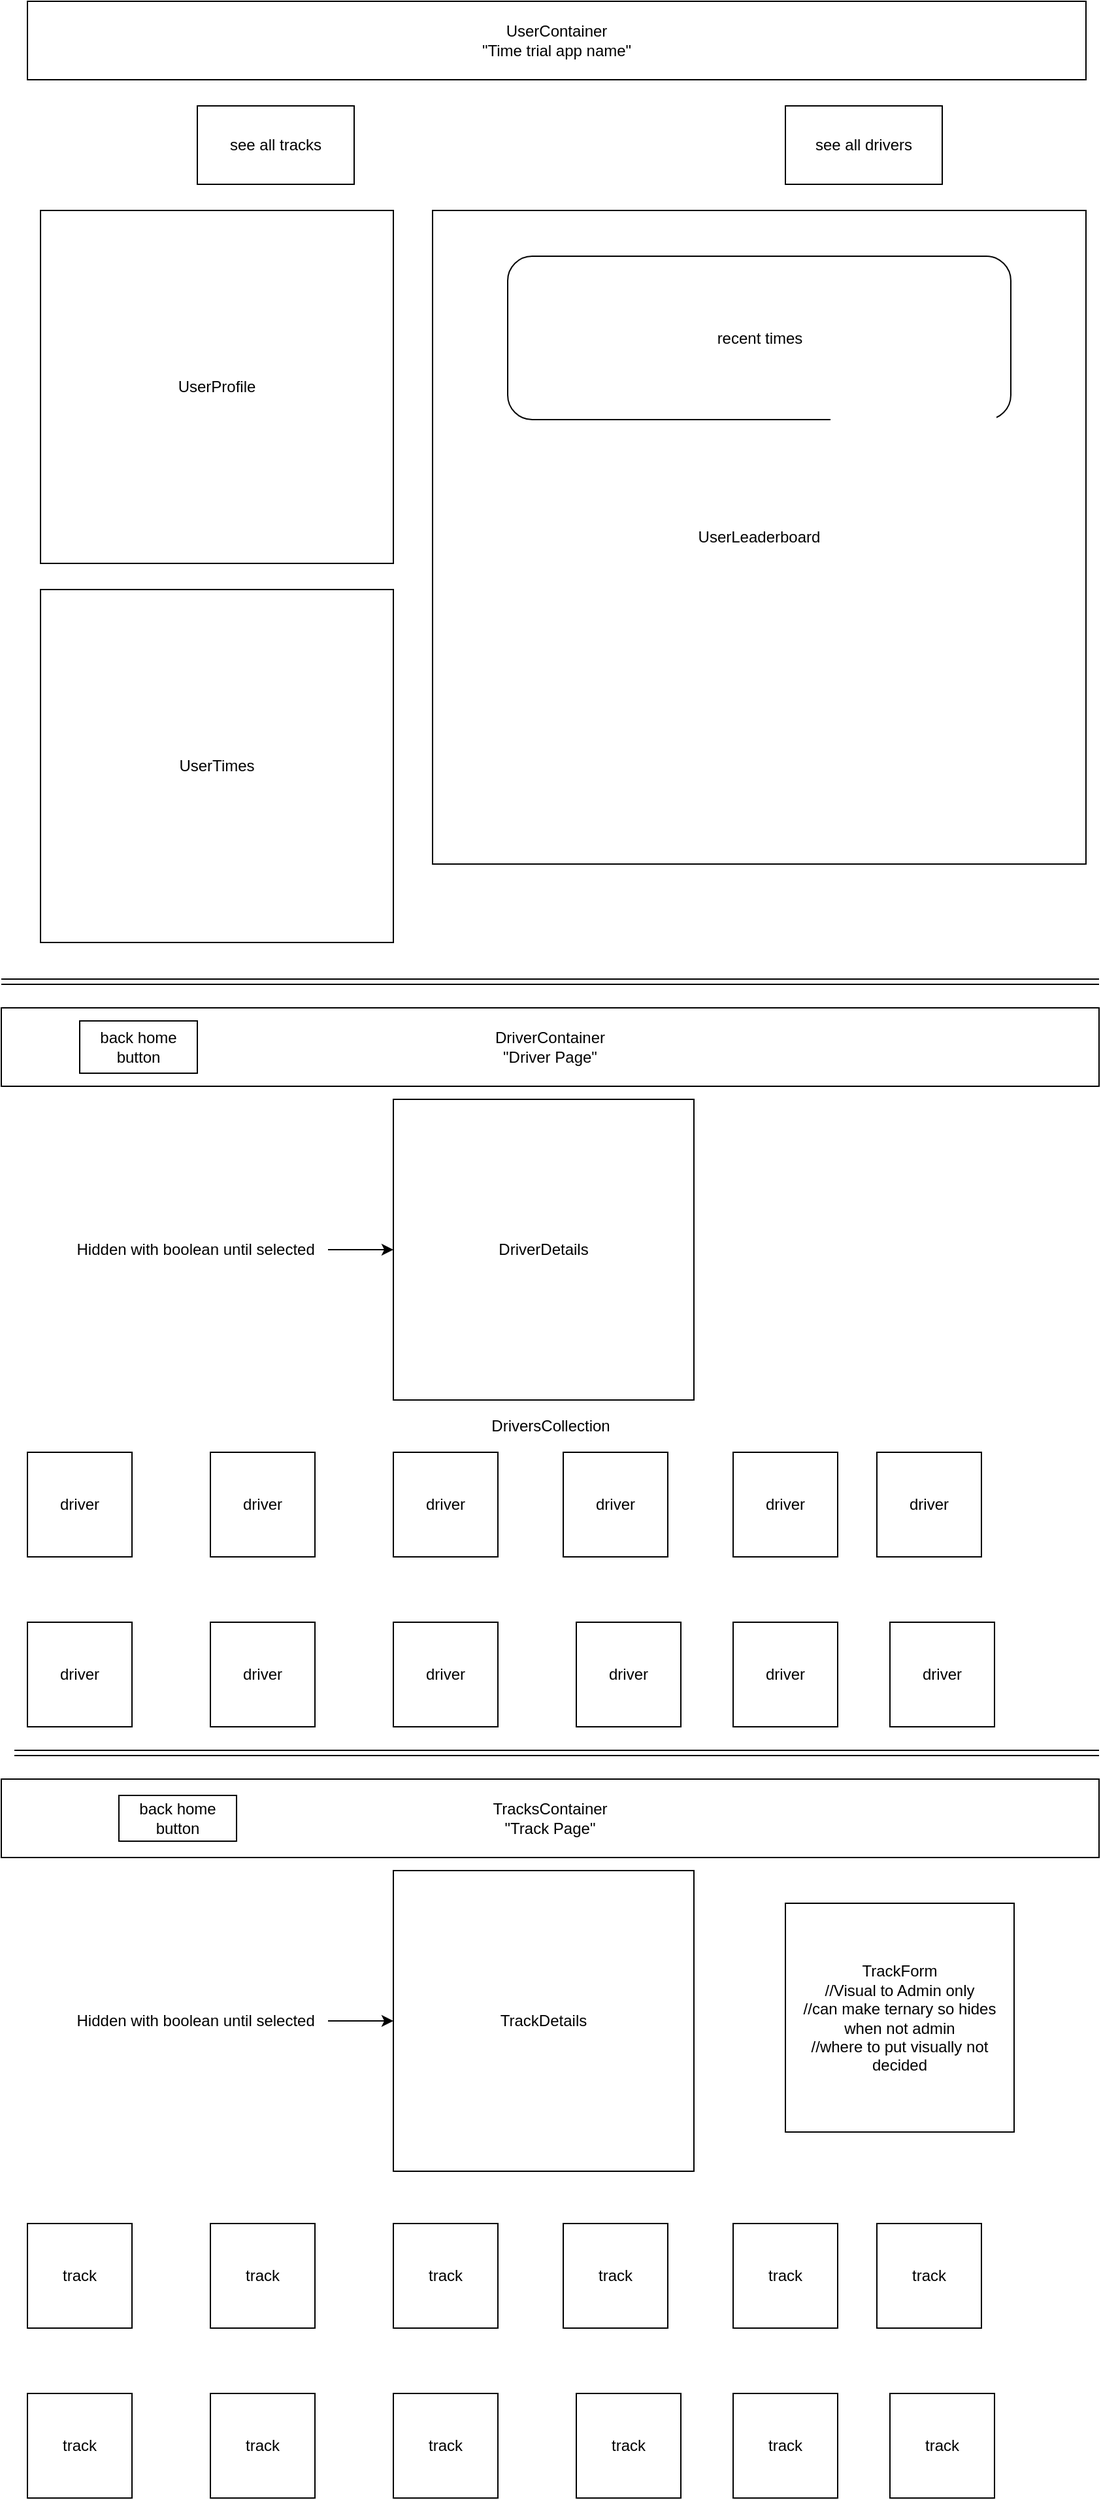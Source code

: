 <mxfile>
    <diagram id="2AjmQ4g3Ko494eU14FOw" name="Page-1">
        <mxGraphModel dx="1884" dy="1044" grid="1" gridSize="10" guides="1" tooltips="1" connect="1" arrows="1" fold="1" page="1" pageScale="1" pageWidth="850" pageHeight="1100" math="0" shadow="0">
            <root>
                <mxCell id="0"/>
                <mxCell id="1" parent="0"/>
                <mxCell id="7" value="UserProfile" style="whiteSpace=wrap;html=1;aspect=fixed;" parent="1" vertex="1">
                    <mxGeometry x="30" y="170" width="270" height="270" as="geometry"/>
                </mxCell>
                <mxCell id="8" value="UserTimes" style="whiteSpace=wrap;html=1;aspect=fixed;" parent="1" vertex="1">
                    <mxGeometry x="30" y="460" width="270" height="270" as="geometry"/>
                </mxCell>
                <mxCell id="9" value="UserLeaderboard" style="whiteSpace=wrap;html=1;aspect=fixed;" parent="1" vertex="1">
                    <mxGeometry x="330" y="170" width="500" height="500" as="geometry"/>
                </mxCell>
                <mxCell id="11" value="see all tracks" style="rounded=0;whiteSpace=wrap;html=1;" parent="1" vertex="1">
                    <mxGeometry x="150" y="90" width="120" height="60" as="geometry"/>
                </mxCell>
                <mxCell id="14" value="see all drivers" style="rounded=0;whiteSpace=wrap;html=1;" parent="1" vertex="1">
                    <mxGeometry x="600" y="90" width="120" height="60" as="geometry"/>
                </mxCell>
                <mxCell id="15" value="UserContainer&lt;br&gt;&quot;Time trial app name&quot;" style="rounded=0;whiteSpace=wrap;html=1;" parent="1" vertex="1">
                    <mxGeometry x="20" y="10" width="810" height="60" as="geometry"/>
                </mxCell>
                <mxCell id="16" value="recent times" style="rounded=1;whiteSpace=wrap;html=1;" parent="1" vertex="1">
                    <mxGeometry x="387.5" y="205" width="385" height="125" as="geometry"/>
                </mxCell>
                <mxCell id="19" value="" style="shape=link;html=1;" parent="1" edge="1">
                    <mxGeometry width="100" relative="1" as="geometry">
                        <mxPoint y="760" as="sourcePoint"/>
                        <mxPoint x="840" y="760" as="targetPoint"/>
                    </mxGeometry>
                </mxCell>
                <mxCell id="20" value="DriverContainer&lt;br&gt;&quot;Driver Page&quot;" style="rounded=0;whiteSpace=wrap;html=1;" parent="1" vertex="1">
                    <mxGeometry y="780" width="840" height="60" as="geometry"/>
                </mxCell>
                <mxCell id="21" value="DriverDetails" style="whiteSpace=wrap;html=1;aspect=fixed;" parent="1" vertex="1">
                    <mxGeometry x="300" y="850" width="230" height="230" as="geometry"/>
                </mxCell>
                <mxCell id="24" value="&lt;span&gt;driver&lt;/span&gt;" style="whiteSpace=wrap;html=1;aspect=fixed;" parent="1" vertex="1">
                    <mxGeometry x="680" y="1250" width="80" height="80" as="geometry"/>
                </mxCell>
                <mxCell id="25" value="&lt;span&gt;driver&lt;/span&gt;" style="whiteSpace=wrap;html=1;aspect=fixed;" parent="1" vertex="1">
                    <mxGeometry x="560" y="1250" width="80" height="80" as="geometry"/>
                </mxCell>
                <mxCell id="26" value="&lt;span&gt;driver&lt;/span&gt;" style="whiteSpace=wrap;html=1;aspect=fixed;" parent="1" vertex="1">
                    <mxGeometry x="440" y="1250" width="80" height="80" as="geometry"/>
                </mxCell>
                <mxCell id="27" value="&lt;span&gt;driver&lt;/span&gt;" style="whiteSpace=wrap;html=1;aspect=fixed;" parent="1" vertex="1">
                    <mxGeometry x="300" y="1250" width="80" height="80" as="geometry"/>
                </mxCell>
                <mxCell id="28" value="&lt;span&gt;driver&lt;/span&gt;" style="whiteSpace=wrap;html=1;aspect=fixed;" parent="1" vertex="1">
                    <mxGeometry x="160" y="1250" width="80" height="80" as="geometry"/>
                </mxCell>
                <mxCell id="29" value="&lt;span&gt;driver&lt;/span&gt;" style="whiteSpace=wrap;html=1;aspect=fixed;" parent="1" vertex="1">
                    <mxGeometry x="20" y="1250" width="80" height="80" as="geometry"/>
                </mxCell>
                <mxCell id="30" value="&lt;span&gt;driver&lt;/span&gt;" style="whiteSpace=wrap;html=1;aspect=fixed;" parent="1" vertex="1">
                    <mxGeometry x="670" y="1120" width="80" height="80" as="geometry"/>
                </mxCell>
                <mxCell id="31" value="&lt;span&gt;driver&lt;/span&gt;" style="whiteSpace=wrap;html=1;aspect=fixed;" parent="1" vertex="1">
                    <mxGeometry x="560" y="1120" width="80" height="80" as="geometry"/>
                </mxCell>
                <mxCell id="32" value="&lt;span&gt;driver&lt;/span&gt;" style="whiteSpace=wrap;html=1;aspect=fixed;" parent="1" vertex="1">
                    <mxGeometry x="430" y="1120" width="80" height="80" as="geometry"/>
                </mxCell>
                <mxCell id="33" value="&lt;span&gt;driver&lt;/span&gt;" style="whiteSpace=wrap;html=1;aspect=fixed;" parent="1" vertex="1">
                    <mxGeometry x="300" y="1120" width="80" height="80" as="geometry"/>
                </mxCell>
                <mxCell id="34" value="driver" style="whiteSpace=wrap;html=1;aspect=fixed;" parent="1" vertex="1">
                    <mxGeometry x="160" y="1120" width="80" height="80" as="geometry"/>
                </mxCell>
                <mxCell id="35" value="driver" style="whiteSpace=wrap;html=1;aspect=fixed;" parent="1" vertex="1">
                    <mxGeometry x="20" y="1120" width="80" height="80" as="geometry"/>
                </mxCell>
                <mxCell id="37" style="edgeStyle=none;html=1;entryX=0;entryY=0.5;entryDx=0;entryDy=0;" parent="1" source="36" target="21" edge="1">
                    <mxGeometry relative="1" as="geometry"/>
                </mxCell>
                <mxCell id="36" value="Hidden with boolean until selected&amp;nbsp;" style="text;html=1;align=center;verticalAlign=middle;resizable=0;points=[];autosize=1;strokeColor=none;fillColor=none;" parent="1" vertex="1">
                    <mxGeometry x="50" y="955" width="200" height="20" as="geometry"/>
                </mxCell>
                <mxCell id="38" value="" style="shape=link;html=1;" parent="1" edge="1">
                    <mxGeometry width="100" relative="1" as="geometry">
                        <mxPoint x="10" y="1350" as="sourcePoint"/>
                        <mxPoint x="840" y="1350" as="targetPoint"/>
                        <Array as="points">
                            <mxPoint x="420" y="1350"/>
                        </Array>
                    </mxGeometry>
                </mxCell>
                <mxCell id="39" value="TracksContainer&lt;br&gt;&quot;Track Page&quot;" style="rounded=0;whiteSpace=wrap;html=1;" parent="1" vertex="1">
                    <mxGeometry y="1370" width="840" height="60" as="geometry"/>
                </mxCell>
                <mxCell id="40" value="TrackDetails" style="whiteSpace=wrap;html=1;aspect=fixed;" parent="1" vertex="1">
                    <mxGeometry x="300" y="1440" width="230" height="230" as="geometry"/>
                </mxCell>
                <mxCell id="41" value="&lt;span&gt;track&lt;/span&gt;" style="whiteSpace=wrap;html=1;aspect=fixed;" parent="1" vertex="1">
                    <mxGeometry x="680" y="1840" width="80" height="80" as="geometry"/>
                </mxCell>
                <mxCell id="42" value="&lt;span&gt;track&lt;/span&gt;" style="whiteSpace=wrap;html=1;aspect=fixed;" parent="1" vertex="1">
                    <mxGeometry x="560" y="1840" width="80" height="80" as="geometry"/>
                </mxCell>
                <mxCell id="43" value="&lt;span&gt;track&lt;/span&gt;" style="whiteSpace=wrap;html=1;aspect=fixed;" parent="1" vertex="1">
                    <mxGeometry x="440" y="1840" width="80" height="80" as="geometry"/>
                </mxCell>
                <mxCell id="44" value="&lt;span&gt;track&lt;/span&gt;" style="whiteSpace=wrap;html=1;aspect=fixed;" parent="1" vertex="1">
                    <mxGeometry x="300" y="1840" width="80" height="80" as="geometry"/>
                </mxCell>
                <mxCell id="45" value="&lt;span&gt;track&lt;/span&gt;" style="whiteSpace=wrap;html=1;aspect=fixed;" parent="1" vertex="1">
                    <mxGeometry x="160" y="1840" width="80" height="80" as="geometry"/>
                </mxCell>
                <mxCell id="46" value="&lt;span&gt;track&lt;/span&gt;" style="whiteSpace=wrap;html=1;aspect=fixed;" parent="1" vertex="1">
                    <mxGeometry x="20" y="1840" width="80" height="80" as="geometry"/>
                </mxCell>
                <mxCell id="47" value="&lt;span&gt;track&lt;/span&gt;" style="whiteSpace=wrap;html=1;aspect=fixed;" parent="1" vertex="1">
                    <mxGeometry x="670" y="1710" width="80" height="80" as="geometry"/>
                </mxCell>
                <mxCell id="48" value="&lt;span&gt;track&lt;/span&gt;" style="whiteSpace=wrap;html=1;aspect=fixed;" parent="1" vertex="1">
                    <mxGeometry x="560" y="1710" width="80" height="80" as="geometry"/>
                </mxCell>
                <mxCell id="49" value="&lt;span&gt;track&lt;/span&gt;" style="whiteSpace=wrap;html=1;aspect=fixed;" parent="1" vertex="1">
                    <mxGeometry x="430" y="1710" width="80" height="80" as="geometry"/>
                </mxCell>
                <mxCell id="50" value="&lt;span&gt;track&lt;/span&gt;" style="whiteSpace=wrap;html=1;aspect=fixed;" parent="1" vertex="1">
                    <mxGeometry x="300" y="1710" width="80" height="80" as="geometry"/>
                </mxCell>
                <mxCell id="51" value="track" style="whiteSpace=wrap;html=1;aspect=fixed;" parent="1" vertex="1">
                    <mxGeometry x="160" y="1710" width="80" height="80" as="geometry"/>
                </mxCell>
                <mxCell id="52" value="&lt;span&gt;track&lt;/span&gt;" style="whiteSpace=wrap;html=1;aspect=fixed;" parent="1" vertex="1">
                    <mxGeometry x="20" y="1710" width="80" height="80" as="geometry"/>
                </mxCell>
                <mxCell id="53" style="edgeStyle=none;html=1;entryX=0;entryY=0.5;entryDx=0;entryDy=0;" parent="1" source="54" target="40" edge="1">
                    <mxGeometry relative="1" as="geometry"/>
                </mxCell>
                <mxCell id="54" value="Hidden with boolean until selected&amp;nbsp;" style="text;html=1;align=center;verticalAlign=middle;resizable=0;points=[];autosize=1;strokeColor=none;fillColor=none;" parent="1" vertex="1">
                    <mxGeometry x="50" y="1545" width="200" height="20" as="geometry"/>
                </mxCell>
                <mxCell id="56" value="DriversCollection" style="text;html=1;align=center;verticalAlign=middle;resizable=0;points=[];autosize=1;strokeColor=none;fillColor=none;" vertex="1" parent="1">
                    <mxGeometry x="365" y="1090" width="110" height="20" as="geometry"/>
                </mxCell>
                <mxCell id="57" value="TrackForm&lt;br&gt;//Visual to Admin only&lt;br&gt;//can make ternary so hides when not admin&lt;br&gt;//where to put visually not decided" style="whiteSpace=wrap;html=1;aspect=fixed;" vertex="1" parent="1">
                    <mxGeometry x="600" y="1465" width="175" height="175" as="geometry"/>
                </mxCell>
                <mxCell id="60" value="back home button" style="rounded=0;whiteSpace=wrap;html=1;" vertex="1" parent="1">
                    <mxGeometry x="60" y="790" width="90" height="40" as="geometry"/>
                </mxCell>
                <mxCell id="62" value="back home button" style="rounded=0;whiteSpace=wrap;html=1;" vertex="1" parent="1">
                    <mxGeometry x="90" y="1382.5" width="90" height="35" as="geometry"/>
                </mxCell>
            </root>
        </mxGraphModel>
    </diagram>
</mxfile>